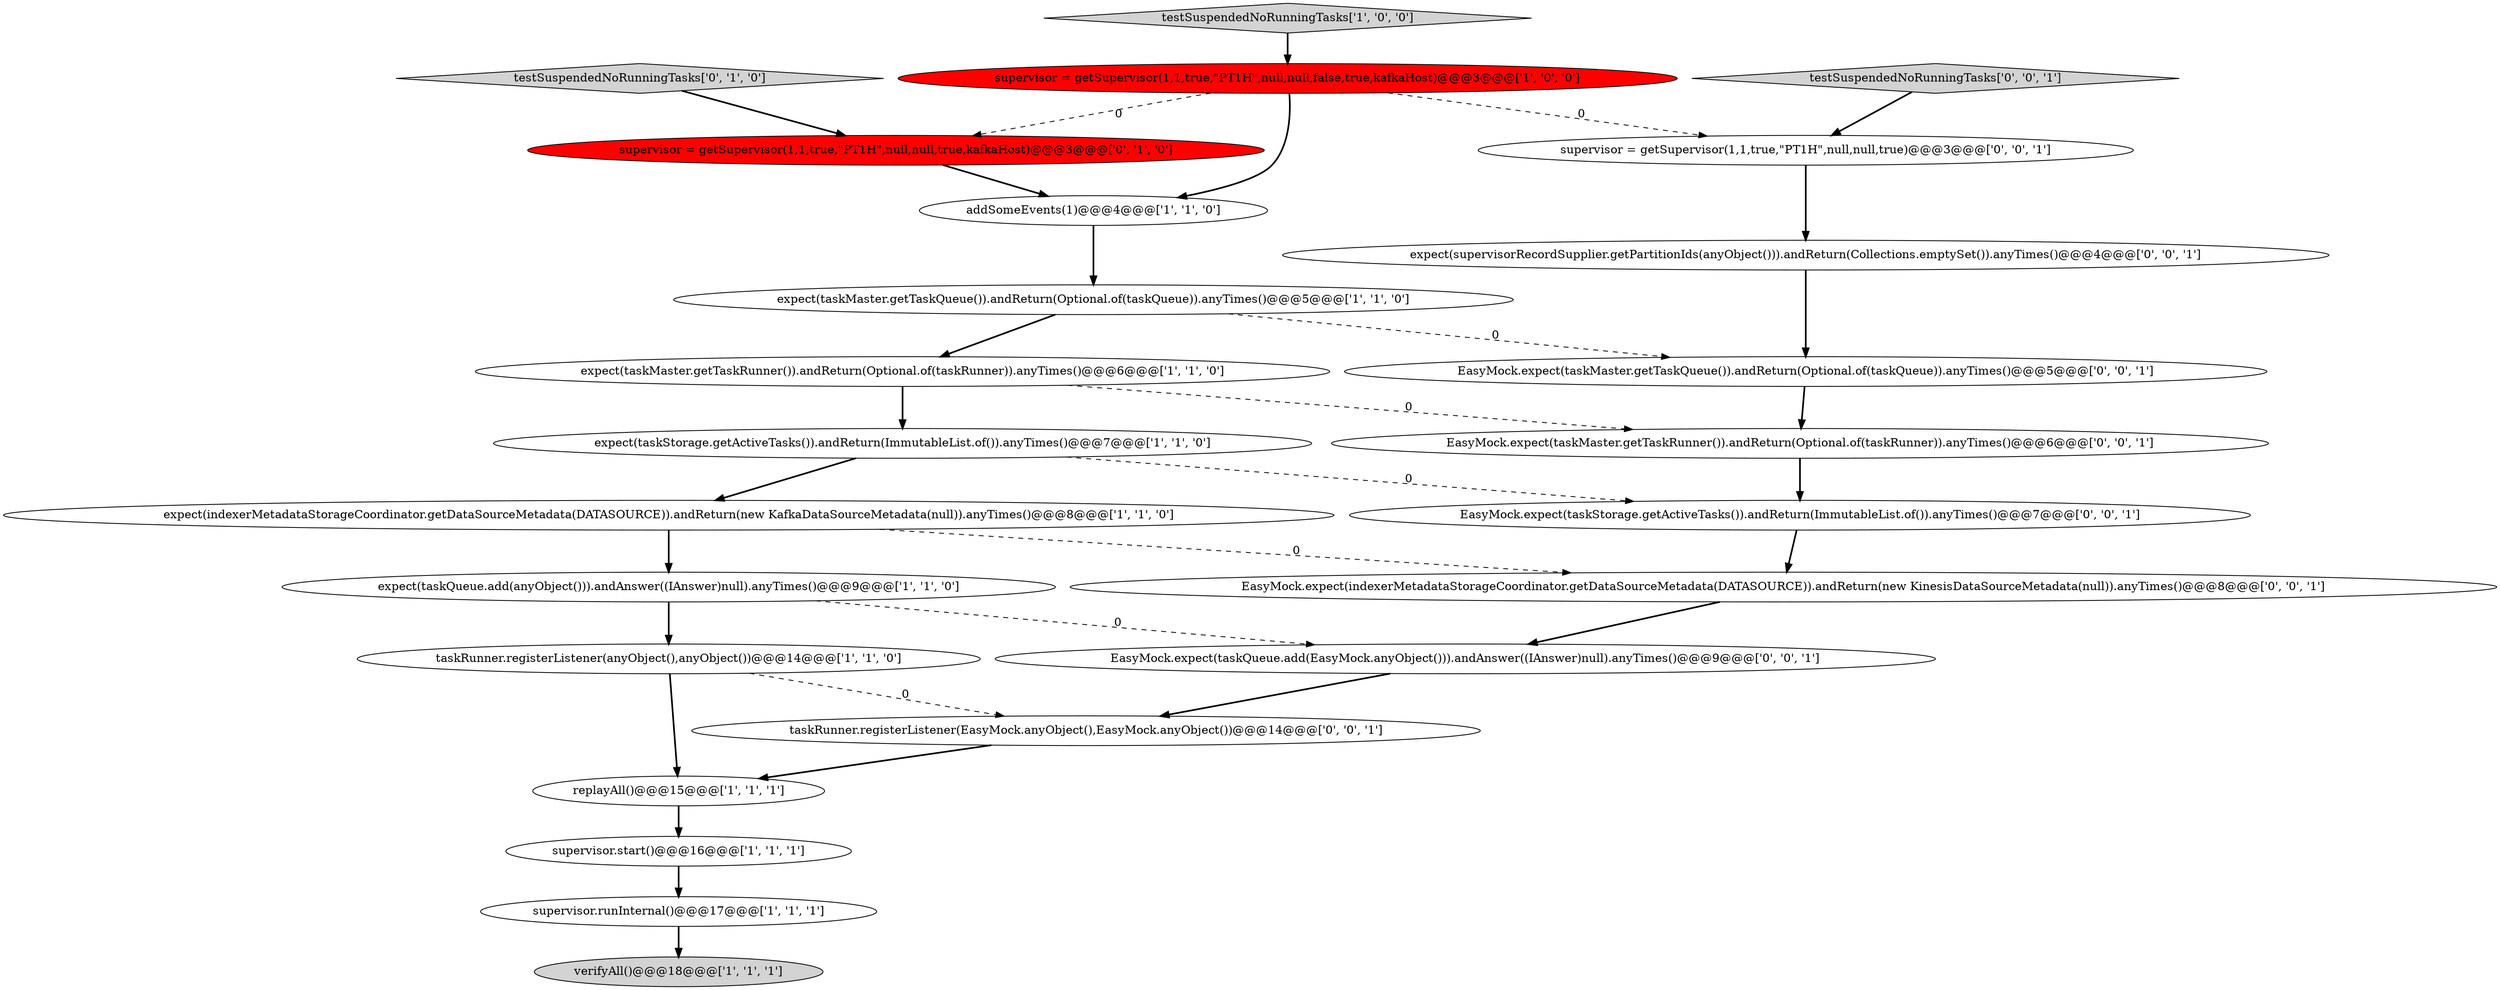 digraph {
19 [style = filled, label = "EasyMock.expect(taskQueue.add(EasyMock.anyObject())).andAnswer((IAnswer)null).anyTimes()@@@9@@@['0', '0', '1']", fillcolor = white, shape = ellipse image = "AAA0AAABBB3BBB"];
12 [style = filled, label = "replayAll()@@@15@@@['1', '1', '1']", fillcolor = white, shape = ellipse image = "AAA0AAABBB1BBB"];
7 [style = filled, label = "addSomeEvents(1)@@@4@@@['1', '1', '0']", fillcolor = white, shape = ellipse image = "AAA0AAABBB1BBB"];
2 [style = filled, label = "expect(taskQueue.add(anyObject())).andAnswer((IAnswer)null).anyTimes()@@@9@@@['1', '1', '0']", fillcolor = white, shape = ellipse image = "AAA0AAABBB1BBB"];
23 [style = filled, label = "supervisor = getSupervisor(1,1,true,\"PT1H\",null,null,true)@@@3@@@['0', '0', '1']", fillcolor = white, shape = ellipse image = "AAA0AAABBB3BBB"];
14 [style = filled, label = "testSuspendedNoRunningTasks['0', '1', '0']", fillcolor = lightgray, shape = diamond image = "AAA0AAABBB2BBB"];
0 [style = filled, label = "supervisor = getSupervisor(1,1,true,\"PT1H\",null,null,false,true,kafkaHost)@@@3@@@['1', '0', '0']", fillcolor = red, shape = ellipse image = "AAA1AAABBB1BBB"];
22 [style = filled, label = "EasyMock.expect(indexerMetadataStorageCoordinator.getDataSourceMetadata(DATASOURCE)).andReturn(new KinesisDataSourceMetadata(null)).anyTimes()@@@8@@@['0', '0', '1']", fillcolor = white, shape = ellipse image = "AAA0AAABBB3BBB"];
3 [style = filled, label = "expect(taskMaster.getTaskQueue()).andReturn(Optional.of(taskQueue)).anyTimes()@@@5@@@['1', '1', '0']", fillcolor = white, shape = ellipse image = "AAA0AAABBB1BBB"];
21 [style = filled, label = "EasyMock.expect(taskMaster.getTaskQueue()).andReturn(Optional.of(taskQueue)).anyTimes()@@@5@@@['0', '0', '1']", fillcolor = white, shape = ellipse image = "AAA0AAABBB3BBB"];
17 [style = filled, label = "EasyMock.expect(taskStorage.getActiveTasks()).andReturn(ImmutableList.of()).anyTimes()@@@7@@@['0', '0', '1']", fillcolor = white, shape = ellipse image = "AAA0AAABBB3BBB"];
20 [style = filled, label = "testSuspendedNoRunningTasks['0', '0', '1']", fillcolor = lightgray, shape = diamond image = "AAA0AAABBB3BBB"];
8 [style = filled, label = "expect(taskMaster.getTaskRunner()).andReturn(Optional.of(taskRunner)).anyTimes()@@@6@@@['1', '1', '0']", fillcolor = white, shape = ellipse image = "AAA0AAABBB1BBB"];
1 [style = filled, label = "testSuspendedNoRunningTasks['1', '0', '0']", fillcolor = lightgray, shape = diamond image = "AAA0AAABBB1BBB"];
5 [style = filled, label = "taskRunner.registerListener(anyObject(),anyObject())@@@14@@@['1', '1', '0']", fillcolor = white, shape = ellipse image = "AAA0AAABBB1BBB"];
4 [style = filled, label = "supervisor.start()@@@16@@@['1', '1', '1']", fillcolor = white, shape = ellipse image = "AAA0AAABBB1BBB"];
18 [style = filled, label = "EasyMock.expect(taskMaster.getTaskRunner()).andReturn(Optional.of(taskRunner)).anyTimes()@@@6@@@['0', '0', '1']", fillcolor = white, shape = ellipse image = "AAA0AAABBB3BBB"];
6 [style = filled, label = "expect(taskStorage.getActiveTasks()).andReturn(ImmutableList.of()).anyTimes()@@@7@@@['1', '1', '0']", fillcolor = white, shape = ellipse image = "AAA0AAABBB1BBB"];
11 [style = filled, label = "supervisor.runInternal()@@@17@@@['1', '1', '1']", fillcolor = white, shape = ellipse image = "AAA0AAABBB1BBB"];
10 [style = filled, label = "verifyAll()@@@18@@@['1', '1', '1']", fillcolor = lightgray, shape = ellipse image = "AAA0AAABBB1BBB"];
15 [style = filled, label = "expect(supervisorRecordSupplier.getPartitionIds(anyObject())).andReturn(Collections.emptySet()).anyTimes()@@@4@@@['0', '0', '1']", fillcolor = white, shape = ellipse image = "AAA0AAABBB3BBB"];
13 [style = filled, label = "supervisor = getSupervisor(1,1,true,\"PT1H\",null,null,true,kafkaHost)@@@3@@@['0', '1', '0']", fillcolor = red, shape = ellipse image = "AAA1AAABBB2BBB"];
9 [style = filled, label = "expect(indexerMetadataStorageCoordinator.getDataSourceMetadata(DATASOURCE)).andReturn(new KafkaDataSourceMetadata(null)).anyTimes()@@@8@@@['1', '1', '0']", fillcolor = white, shape = ellipse image = "AAA0AAABBB1BBB"];
16 [style = filled, label = "taskRunner.registerListener(EasyMock.anyObject(),EasyMock.anyObject())@@@14@@@['0', '0', '1']", fillcolor = white, shape = ellipse image = "AAA0AAABBB3BBB"];
2->19 [style = dashed, label="0"];
22->19 [style = bold, label=""];
3->21 [style = dashed, label="0"];
9->2 [style = bold, label=""];
15->21 [style = bold, label=""];
0->23 [style = dashed, label="0"];
23->15 [style = bold, label=""];
18->17 [style = bold, label=""];
9->22 [style = dashed, label="0"];
8->6 [style = bold, label=""];
6->17 [style = dashed, label="0"];
1->0 [style = bold, label=""];
17->22 [style = bold, label=""];
21->18 [style = bold, label=""];
7->3 [style = bold, label=""];
19->16 [style = bold, label=""];
0->7 [style = bold, label=""];
5->16 [style = dashed, label="0"];
20->23 [style = bold, label=""];
12->4 [style = bold, label=""];
5->12 [style = bold, label=""];
11->10 [style = bold, label=""];
13->7 [style = bold, label=""];
3->8 [style = bold, label=""];
0->13 [style = dashed, label="0"];
8->18 [style = dashed, label="0"];
14->13 [style = bold, label=""];
6->9 [style = bold, label=""];
4->11 [style = bold, label=""];
16->12 [style = bold, label=""];
2->5 [style = bold, label=""];
}
